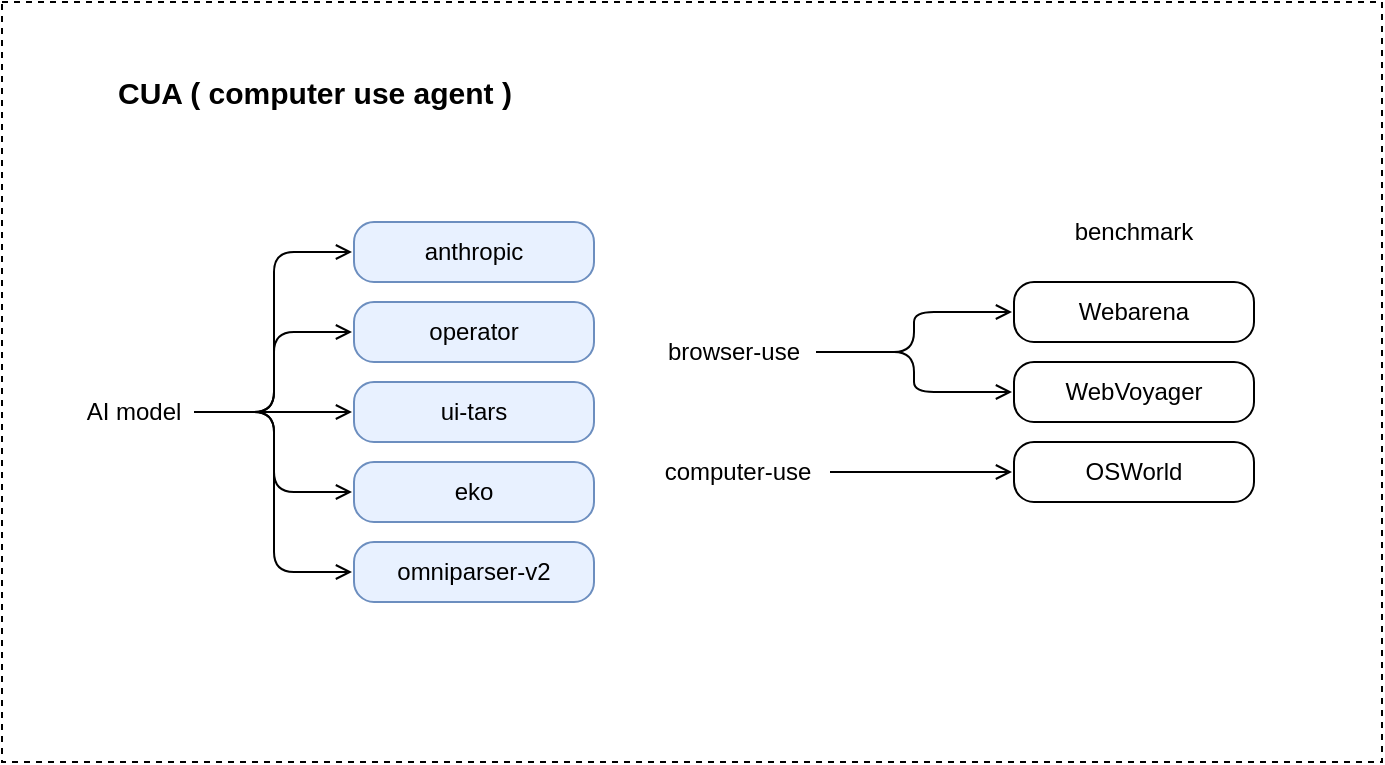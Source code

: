 <mxfile version="26.0.14">
  <diagram name="第 1 页" id="itWa2HLxFMrQTIuCtR0Q">
    <mxGraphModel dx="1242" dy="785" grid="1" gridSize="10" guides="1" tooltips="1" connect="1" arrows="1" fold="1" page="1" pageScale="1" pageWidth="827" pageHeight="1169" math="0" shadow="0">
      <root>
        <mxCell id="0" />
        <mxCell id="1" parent="0" />
        <mxCell id="f6TxtcuEmIEezps3rI4S-1" value="" style="rounded=0;whiteSpace=wrap;html=1;dashed=1;" vertex="1" parent="1">
          <mxGeometry x="414" y="120" width="690" height="380" as="geometry" />
        </mxCell>
        <mxCell id="f6TxtcuEmIEezps3rI4S-11" value="" style="edgeStyle=orthogonalEdgeStyle;rounded=1;orthogonalLoop=1;jettySize=auto;html=1;curved=0;endArrow=open;endFill=0;" edge="1" parent="1" source="f6TxtcuEmIEezps3rI4S-2" target="f6TxtcuEmIEezps3rI4S-10">
          <mxGeometry relative="1" as="geometry" />
        </mxCell>
        <mxCell id="f6TxtcuEmIEezps3rI4S-13" style="edgeStyle=orthogonalEdgeStyle;rounded=1;orthogonalLoop=1;jettySize=auto;html=1;exitX=1;exitY=0.5;exitDx=0;exitDy=0;entryX=0;entryY=0.5;entryDx=0;entryDy=0;curved=0;endArrow=open;endFill=0;" edge="1" parent="1" source="f6TxtcuEmIEezps3rI4S-2" target="f6TxtcuEmIEezps3rI4S-12">
          <mxGeometry relative="1" as="geometry" />
        </mxCell>
        <mxCell id="f6TxtcuEmIEezps3rI4S-2" value="browser-use" style="rounded=1;whiteSpace=wrap;html=1;perimeterSpacing=1;absoluteArcSize=1;strokeColor=none;" vertex="1" parent="1">
          <mxGeometry x="740" y="280" width="80" height="30" as="geometry" />
        </mxCell>
        <mxCell id="f6TxtcuEmIEezps3rI4S-4" value="&lt;div data-docx-has-block-data=&quot;false&quot; data-lark-html-role=&quot;root&quot; data-page-id=&quot;FoqrdbMwvoKmRuxTPTAcZVGbncc&quot;&gt;&lt;div class=&quot;old-record-id-JBEVdbZQPohMMXxsnTOcH60enHJ&quot;&gt;anthropic&lt;/div&gt;&lt;/div&gt;&lt;span class=&quot;lark-record-clipboard&quot; data-lark-record-format=&quot;docx/text&quot; data-lark-record-data=&quot;{&amp;quot;rootId&amp;quot;:&amp;quot;FoqrdbMwvoKmRuxTPTAcZVGbncc&amp;quot;,&amp;quot;text&amp;quot;:{&amp;quot;initialAttributedTexts&amp;quot;:{&amp;quot;text&amp;quot;:{&amp;quot;0&amp;quot;:&amp;quot;anthropic&amp;quot;},&amp;quot;attribs&amp;quot;:{&amp;quot;0&amp;quot;:&amp;quot;*0*1+9&amp;quot;}},&amp;quot;apool&amp;quot;:{&amp;quot;numToAttrib&amp;quot;:{&amp;quot;0&amp;quot;:[&amp;quot;author&amp;quot;,&amp;quot;6871447160731222018&amp;quot;],&amp;quot;1&amp;quot;:[&amp;quot;link-id&amp;quot;,&amp;quot;10315824-9a2c-4ef2-9bec-ecdc504ee82a&amp;quot;]},&amp;quot;nextNum&amp;quot;:2}},&amp;quot;type&amp;quot;:&amp;quot;text&amp;quot;,&amp;quot;referenceRecordMap&amp;quot;:{},&amp;quot;extra&amp;quot;:{&amp;quot;channel&amp;quot;:&amp;quot;saas&amp;quot;,&amp;quot;isEqualBlockSelection&amp;quot;:false,&amp;quot;pasteRandomId&amp;quot;:&amp;quot;208c5f26-a661-4085-acc5-ec5a34d7300a&amp;quot;,&amp;quot;mention_page_title&amp;quot;:{},&amp;quot;external_mention_url&amp;quot;:{}},&amp;quot;isKeepQuoteContainer&amp;quot;:false,&amp;quot;isFromCode&amp;quot;:false,&amp;quot;selection&amp;quot;:[{&amp;quot;id&amp;quot;:76,&amp;quot;type&amp;quot;:&amp;quot;text&amp;quot;,&amp;quot;selection&amp;quot;:{&amp;quot;start&amp;quot;:12,&amp;quot;end&amp;quot;:21},&amp;quot;recordId&amp;quot;:&amp;quot;JBEVdbZQPohMMXxsnTOcH60enHJ&amp;quot;}],&amp;quot;payloadMap&amp;quot;:{},&amp;quot;isCut&amp;quot;:false}&quot;&gt;&lt;/span&gt;" style="rounded=1;whiteSpace=wrap;html=1;perimeterSpacing=1;absoluteArcSize=1;fillColor=#E8F1FF;strokeColor=#6c8ebf;" vertex="1" parent="1">
          <mxGeometry x="590" y="230" width="120" height="30" as="geometry" />
        </mxCell>
        <mxCell id="f6TxtcuEmIEezps3rI4S-5" value="&lt;div data-docx-has-block-data=&quot;false&quot; data-lark-html-role=&quot;root&quot; data-page-id=&quot;FoqrdbMwvoKmRuxTPTAcZVGbncc&quot;&gt;&lt;div class=&quot;old-record-id-JBEVdbZQPohMMXxsnTOcH60enHJ&quot;&gt;operator&lt;/div&gt;&lt;/div&gt;&lt;span class=&quot;lark-record-clipboard&quot; data-lark-record-format=&quot;docx/text&quot; data-lark-record-data=&quot;{&amp;quot;rootId&amp;quot;:&amp;quot;FoqrdbMwvoKmRuxTPTAcZVGbncc&amp;quot;,&amp;quot;text&amp;quot;:{&amp;quot;initialAttributedTexts&amp;quot;:{&amp;quot;text&amp;quot;:{&amp;quot;0&amp;quot;:&amp;quot;anthropic&amp;quot;},&amp;quot;attribs&amp;quot;:{&amp;quot;0&amp;quot;:&amp;quot;*0*1+9&amp;quot;}},&amp;quot;apool&amp;quot;:{&amp;quot;numToAttrib&amp;quot;:{&amp;quot;0&amp;quot;:[&amp;quot;author&amp;quot;,&amp;quot;6871447160731222018&amp;quot;],&amp;quot;1&amp;quot;:[&amp;quot;link-id&amp;quot;,&amp;quot;10315824-9a2c-4ef2-9bec-ecdc504ee82a&amp;quot;]},&amp;quot;nextNum&amp;quot;:2}},&amp;quot;type&amp;quot;:&amp;quot;text&amp;quot;,&amp;quot;referenceRecordMap&amp;quot;:{},&amp;quot;extra&amp;quot;:{&amp;quot;channel&amp;quot;:&amp;quot;saas&amp;quot;,&amp;quot;isEqualBlockSelection&amp;quot;:false,&amp;quot;pasteRandomId&amp;quot;:&amp;quot;208c5f26-a661-4085-acc5-ec5a34d7300a&amp;quot;,&amp;quot;mention_page_title&amp;quot;:{},&amp;quot;external_mention_url&amp;quot;:{}},&amp;quot;isKeepQuoteContainer&amp;quot;:false,&amp;quot;isFromCode&amp;quot;:false,&amp;quot;selection&amp;quot;:[{&amp;quot;id&amp;quot;:76,&amp;quot;type&amp;quot;:&amp;quot;text&amp;quot;,&amp;quot;selection&amp;quot;:{&amp;quot;start&amp;quot;:12,&amp;quot;end&amp;quot;:21},&amp;quot;recordId&amp;quot;:&amp;quot;JBEVdbZQPohMMXxsnTOcH60enHJ&amp;quot;}],&amp;quot;payloadMap&amp;quot;:{},&amp;quot;isCut&amp;quot;:false}&quot;&gt;&lt;/span&gt;" style="rounded=1;whiteSpace=wrap;html=1;perimeterSpacing=1;absoluteArcSize=1;fillColor=#E8F1FF;strokeColor=#6c8ebf;" vertex="1" parent="1">
          <mxGeometry x="590" y="270" width="120" height="30" as="geometry" />
        </mxCell>
        <mxCell id="f6TxtcuEmIEezps3rI4S-6" value="&lt;div data-docx-has-block-data=&quot;false&quot; data-lark-html-role=&quot;root&quot; data-page-id=&quot;FoqrdbMwvoKmRuxTPTAcZVGbncc&quot;&gt;&lt;div class=&quot;old-record-id-JBEVdbZQPohMMXxsnTOcH60enHJ&quot;&gt;ui-tars&lt;/div&gt;&lt;/div&gt;&lt;span class=&quot;lark-record-clipboard&quot; data-lark-record-format=&quot;docx/text&quot; data-lark-record-data=&quot;{&amp;quot;rootId&amp;quot;:&amp;quot;FoqrdbMwvoKmRuxTPTAcZVGbncc&amp;quot;,&amp;quot;text&amp;quot;:{&amp;quot;initialAttributedTexts&amp;quot;:{&amp;quot;text&amp;quot;:{&amp;quot;0&amp;quot;:&amp;quot;anthropic&amp;quot;},&amp;quot;attribs&amp;quot;:{&amp;quot;0&amp;quot;:&amp;quot;*0*1+9&amp;quot;}},&amp;quot;apool&amp;quot;:{&amp;quot;numToAttrib&amp;quot;:{&amp;quot;0&amp;quot;:[&amp;quot;author&amp;quot;,&amp;quot;6871447160731222018&amp;quot;],&amp;quot;1&amp;quot;:[&amp;quot;link-id&amp;quot;,&amp;quot;10315824-9a2c-4ef2-9bec-ecdc504ee82a&amp;quot;]},&amp;quot;nextNum&amp;quot;:2}},&amp;quot;type&amp;quot;:&amp;quot;text&amp;quot;,&amp;quot;referenceRecordMap&amp;quot;:{},&amp;quot;extra&amp;quot;:{&amp;quot;channel&amp;quot;:&amp;quot;saas&amp;quot;,&amp;quot;isEqualBlockSelection&amp;quot;:false,&amp;quot;pasteRandomId&amp;quot;:&amp;quot;208c5f26-a661-4085-acc5-ec5a34d7300a&amp;quot;,&amp;quot;mention_page_title&amp;quot;:{},&amp;quot;external_mention_url&amp;quot;:{}},&amp;quot;isKeepQuoteContainer&amp;quot;:false,&amp;quot;isFromCode&amp;quot;:false,&amp;quot;selection&amp;quot;:[{&amp;quot;id&amp;quot;:76,&amp;quot;type&amp;quot;:&amp;quot;text&amp;quot;,&amp;quot;selection&amp;quot;:{&amp;quot;start&amp;quot;:12,&amp;quot;end&amp;quot;:21},&amp;quot;recordId&amp;quot;:&amp;quot;JBEVdbZQPohMMXxsnTOcH60enHJ&amp;quot;}],&amp;quot;payloadMap&amp;quot;:{},&amp;quot;isCut&amp;quot;:false}&quot;&gt;&lt;/span&gt;" style="rounded=1;whiteSpace=wrap;html=1;perimeterSpacing=1;absoluteArcSize=1;fillColor=#E8F1FF;strokeColor=#6c8ebf;" vertex="1" parent="1">
          <mxGeometry x="590" y="310" width="120" height="30" as="geometry" />
        </mxCell>
        <mxCell id="f6TxtcuEmIEezps3rI4S-7" value="&lt;div data-docx-has-block-data=&quot;false&quot; data-lark-html-role=&quot;root&quot; data-page-id=&quot;FoqrdbMwvoKmRuxTPTAcZVGbncc&quot;&gt;&lt;div class=&quot;old-record-id-JBEVdbZQPohMMXxsnTOcH60enHJ&quot;&gt;eko&lt;/div&gt;&lt;/div&gt;&lt;span class=&quot;lark-record-clipboard&quot; data-lark-record-format=&quot;docx/text&quot; data-lark-record-data=&quot;{&amp;quot;rootId&amp;quot;:&amp;quot;FoqrdbMwvoKmRuxTPTAcZVGbncc&amp;quot;,&amp;quot;text&amp;quot;:{&amp;quot;initialAttributedTexts&amp;quot;:{&amp;quot;text&amp;quot;:{&amp;quot;0&amp;quot;:&amp;quot;anthropic&amp;quot;},&amp;quot;attribs&amp;quot;:{&amp;quot;0&amp;quot;:&amp;quot;*0*1+9&amp;quot;}},&amp;quot;apool&amp;quot;:{&amp;quot;numToAttrib&amp;quot;:{&amp;quot;0&amp;quot;:[&amp;quot;author&amp;quot;,&amp;quot;6871447160731222018&amp;quot;],&amp;quot;1&amp;quot;:[&amp;quot;link-id&amp;quot;,&amp;quot;10315824-9a2c-4ef2-9bec-ecdc504ee82a&amp;quot;]},&amp;quot;nextNum&amp;quot;:2}},&amp;quot;type&amp;quot;:&amp;quot;text&amp;quot;,&amp;quot;referenceRecordMap&amp;quot;:{},&amp;quot;extra&amp;quot;:{&amp;quot;channel&amp;quot;:&amp;quot;saas&amp;quot;,&amp;quot;isEqualBlockSelection&amp;quot;:false,&amp;quot;pasteRandomId&amp;quot;:&amp;quot;208c5f26-a661-4085-acc5-ec5a34d7300a&amp;quot;,&amp;quot;mention_page_title&amp;quot;:{},&amp;quot;external_mention_url&amp;quot;:{}},&amp;quot;isKeepQuoteContainer&amp;quot;:false,&amp;quot;isFromCode&amp;quot;:false,&amp;quot;selection&amp;quot;:[{&amp;quot;id&amp;quot;:76,&amp;quot;type&amp;quot;:&amp;quot;text&amp;quot;,&amp;quot;selection&amp;quot;:{&amp;quot;start&amp;quot;:12,&amp;quot;end&amp;quot;:21},&amp;quot;recordId&amp;quot;:&amp;quot;JBEVdbZQPohMMXxsnTOcH60enHJ&amp;quot;}],&amp;quot;payloadMap&amp;quot;:{},&amp;quot;isCut&amp;quot;:false}&quot;&gt;&lt;/span&gt;" style="rounded=1;whiteSpace=wrap;html=1;perimeterSpacing=1;absoluteArcSize=1;fillColor=#E8F1FF;strokeColor=#6c8ebf;" vertex="1" parent="1">
          <mxGeometry x="590" y="350" width="120" height="30" as="geometry" />
        </mxCell>
        <mxCell id="f6TxtcuEmIEezps3rI4S-10" value="&lt;div data-docx-has-block-data=&quot;false&quot; data-lark-html-role=&quot;root&quot; data-page-id=&quot;FoqrdbMwvoKmRuxTPTAcZVGbncc&quot;&gt;&lt;div class=&quot;old-record-id-YXLDdxerqoWDXWxZMH1cbyrBnBg&quot;&gt;Webarena&lt;/div&gt;&lt;/div&gt;&lt;span class=&quot;lark-record-clipboard&quot; data-lark-record-format=&quot;docx/text&quot; data-lark-record-data=&quot;{&amp;quot;rootId&amp;quot;:&amp;quot;FoqrdbMwvoKmRuxTPTAcZVGbncc&amp;quot;,&amp;quot;text&amp;quot;:{&amp;quot;initialAttributedTexts&amp;quot;:{&amp;quot;text&amp;quot;:{&amp;quot;0&amp;quot;:&amp;quot;Webarena&amp;quot;},&amp;quot;attribs&amp;quot;:{&amp;quot;0&amp;quot;:&amp;quot;*0+8&amp;quot;}},&amp;quot;apool&amp;quot;:{&amp;quot;numToAttrib&amp;quot;:{&amp;quot;0&amp;quot;:[&amp;quot;author&amp;quot;,&amp;quot;6871447160731222018&amp;quot;]},&amp;quot;nextNum&amp;quot;:1}},&amp;quot;type&amp;quot;:&amp;quot;text&amp;quot;,&amp;quot;referenceRecordMap&amp;quot;:{},&amp;quot;extra&amp;quot;:{&amp;quot;channel&amp;quot;:&amp;quot;saas&amp;quot;,&amp;quot;isEqualBlockSelection&amp;quot;:false,&amp;quot;pasteRandomId&amp;quot;:&amp;quot;9d85a07a-6e18-40ab-9c8a-803ea1c17a1c&amp;quot;,&amp;quot;mention_page_title&amp;quot;:{},&amp;quot;external_mention_url&amp;quot;:{}},&amp;quot;isKeepQuoteContainer&amp;quot;:false,&amp;quot;isFromCode&amp;quot;:false,&amp;quot;selection&amp;quot;:[{&amp;quot;id&amp;quot;:72,&amp;quot;type&amp;quot;:&amp;quot;text&amp;quot;,&amp;quot;selection&amp;quot;:{&amp;quot;start&amp;quot;:0,&amp;quot;end&amp;quot;:8},&amp;quot;recordId&amp;quot;:&amp;quot;YXLDdxerqoWDXWxZMH1cbyrBnBg&amp;quot;}],&amp;quot;payloadMap&amp;quot;:{},&amp;quot;isCut&amp;quot;:false}&quot;&gt;&lt;/span&gt;" style="rounded=1;whiteSpace=wrap;html=1;perimeterSpacing=1;absoluteArcSize=1;" vertex="1" parent="1">
          <mxGeometry x="920" y="260" width="120" height="30" as="geometry" />
        </mxCell>
        <mxCell id="f6TxtcuEmIEezps3rI4S-12" value="&lt;div data-docx-has-block-data=&quot;false&quot; data-lark-html-role=&quot;root&quot; data-page-id=&quot;FoqrdbMwvoKmRuxTPTAcZVGbncc&quot;&gt;&lt;div class=&quot;old-record-id-YXLDdxerqoWDXWxZMH1cbyrBnBg&quot;&gt;&lt;div data-docx-has-block-data=&quot;false&quot; data-lark-html-role=&quot;root&quot; data-page-id=&quot;FoqrdbMwvoKmRuxTPTAcZVGbncc&quot;&gt;&lt;div class=&quot;old-record-id-CxIwdsjBlozMJTxzVqyc23xznPg&quot;&gt;WebVoyager&lt;/div&gt;&lt;/div&gt;&lt;span class=&quot;lark-record-clipboard&quot; data-lark-record-format=&quot;docx/text&quot; data-lark-record-data=&quot;{&amp;quot;rootId&amp;quot;:&amp;quot;FoqrdbMwvoKmRuxTPTAcZVGbncc&amp;quot;,&amp;quot;text&amp;quot;:{&amp;quot;initialAttributedTexts&amp;quot;:{&amp;quot;text&amp;quot;:{&amp;quot;0&amp;quot;:&amp;quot;WebVoyager&amp;quot;},&amp;quot;attribs&amp;quot;:{&amp;quot;0&amp;quot;:&amp;quot;*0+a&amp;quot;}},&amp;quot;apool&amp;quot;:{&amp;quot;numToAttrib&amp;quot;:{&amp;quot;0&amp;quot;:[&amp;quot;author&amp;quot;,&amp;quot;6871447160731222018&amp;quot;]},&amp;quot;nextNum&amp;quot;:1}},&amp;quot;type&amp;quot;:&amp;quot;text&amp;quot;,&amp;quot;referenceRecordMap&amp;quot;:{},&amp;quot;extra&amp;quot;:{&amp;quot;channel&amp;quot;:&amp;quot;saas&amp;quot;,&amp;quot;isEqualBlockSelection&amp;quot;:false,&amp;quot;pasteRandomId&amp;quot;:&amp;quot;51d296b9-5641-4c32-b07f-b8e84cfe0941&amp;quot;,&amp;quot;mention_page_title&amp;quot;:{},&amp;quot;external_mention_url&amp;quot;:{}},&amp;quot;isKeepQuoteContainer&amp;quot;:false,&amp;quot;isFromCode&amp;quot;:false,&amp;quot;selection&amp;quot;:[{&amp;quot;id&amp;quot;:73,&amp;quot;type&amp;quot;:&amp;quot;text&amp;quot;,&amp;quot;selection&amp;quot;:{&amp;quot;start&amp;quot;:0,&amp;quot;end&amp;quot;:10},&amp;quot;recordId&amp;quot;:&amp;quot;CxIwdsjBlozMJTxzVqyc23xznPg&amp;quot;}],&amp;quot;payloadMap&amp;quot;:{},&amp;quot;isCut&amp;quot;:false}&quot;&gt;&lt;/span&gt;&lt;/div&gt;&lt;/div&gt;&lt;span class=&quot;lark-record-clipboard&quot; data-lark-record-format=&quot;docx/text&quot; data-lark-record-data=&quot;{&amp;quot;rootId&amp;quot;:&amp;quot;FoqrdbMwvoKmRuxTPTAcZVGbncc&amp;quot;,&amp;quot;text&amp;quot;:{&amp;quot;initialAttributedTexts&amp;quot;:{&amp;quot;text&amp;quot;:{&amp;quot;0&amp;quot;:&amp;quot;Webarena&amp;quot;},&amp;quot;attribs&amp;quot;:{&amp;quot;0&amp;quot;:&amp;quot;*0+8&amp;quot;}},&amp;quot;apool&amp;quot;:{&amp;quot;numToAttrib&amp;quot;:{&amp;quot;0&amp;quot;:[&amp;quot;author&amp;quot;,&amp;quot;6871447160731222018&amp;quot;]},&amp;quot;nextNum&amp;quot;:1}},&amp;quot;type&amp;quot;:&amp;quot;text&amp;quot;,&amp;quot;referenceRecordMap&amp;quot;:{},&amp;quot;extra&amp;quot;:{&amp;quot;channel&amp;quot;:&amp;quot;saas&amp;quot;,&amp;quot;isEqualBlockSelection&amp;quot;:false,&amp;quot;pasteRandomId&amp;quot;:&amp;quot;9d85a07a-6e18-40ab-9c8a-803ea1c17a1c&amp;quot;,&amp;quot;mention_page_title&amp;quot;:{},&amp;quot;external_mention_url&amp;quot;:{}},&amp;quot;isKeepQuoteContainer&amp;quot;:false,&amp;quot;isFromCode&amp;quot;:false,&amp;quot;selection&amp;quot;:[{&amp;quot;id&amp;quot;:72,&amp;quot;type&amp;quot;:&amp;quot;text&amp;quot;,&amp;quot;selection&amp;quot;:{&amp;quot;start&amp;quot;:0,&amp;quot;end&amp;quot;:8},&amp;quot;recordId&amp;quot;:&amp;quot;YXLDdxerqoWDXWxZMH1cbyrBnBg&amp;quot;}],&amp;quot;payloadMap&amp;quot;:{},&amp;quot;isCut&amp;quot;:false}&quot;&gt;&lt;/span&gt;" style="rounded=1;whiteSpace=wrap;html=1;perimeterSpacing=1;absoluteArcSize=1;" vertex="1" parent="1">
          <mxGeometry x="920" y="300" width="120" height="30" as="geometry" />
        </mxCell>
        <mxCell id="f6TxtcuEmIEezps3rI4S-16" style="edgeStyle=orthogonalEdgeStyle;rounded=0;orthogonalLoop=1;jettySize=auto;html=1;exitX=1;exitY=0.5;exitDx=0;exitDy=0;endArrow=open;endFill=0;" edge="1" parent="1" source="f6TxtcuEmIEezps3rI4S-14" target="f6TxtcuEmIEezps3rI4S-15">
          <mxGeometry relative="1" as="geometry" />
        </mxCell>
        <mxCell id="f6TxtcuEmIEezps3rI4S-14" value="computer-use" style="rounded=1;whiteSpace=wrap;html=1;perimeterSpacing=1;absoluteArcSize=1;strokeColor=none;" vertex="1" parent="1">
          <mxGeometry x="737" y="340" width="90" height="30" as="geometry" />
        </mxCell>
        <mxCell id="f6TxtcuEmIEezps3rI4S-15" value="&lt;div data-docx-has-block-data=&quot;false&quot; data-lark-html-role=&quot;root&quot; data-page-id=&quot;FoqrdbMwvoKmRuxTPTAcZVGbncc&quot;&gt;&lt;div class=&quot;old-record-id-YXLDdxerqoWDXWxZMH1cbyrBnBg&quot;&gt;OSWorld&lt;/div&gt;&lt;/div&gt;&lt;span class=&quot;lark-record-clipboard&quot; data-lark-record-format=&quot;docx/text&quot; data-lark-record-data=&quot;{&amp;quot;rootId&amp;quot;:&amp;quot;FoqrdbMwvoKmRuxTPTAcZVGbncc&amp;quot;,&amp;quot;text&amp;quot;:{&amp;quot;initialAttributedTexts&amp;quot;:{&amp;quot;text&amp;quot;:{&amp;quot;0&amp;quot;:&amp;quot;Webarena&amp;quot;},&amp;quot;attribs&amp;quot;:{&amp;quot;0&amp;quot;:&amp;quot;*0+8&amp;quot;}},&amp;quot;apool&amp;quot;:{&amp;quot;numToAttrib&amp;quot;:{&amp;quot;0&amp;quot;:[&amp;quot;author&amp;quot;,&amp;quot;6871447160731222018&amp;quot;]},&amp;quot;nextNum&amp;quot;:1}},&amp;quot;type&amp;quot;:&amp;quot;text&amp;quot;,&amp;quot;referenceRecordMap&amp;quot;:{},&amp;quot;extra&amp;quot;:{&amp;quot;channel&amp;quot;:&amp;quot;saas&amp;quot;,&amp;quot;isEqualBlockSelection&amp;quot;:false,&amp;quot;pasteRandomId&amp;quot;:&amp;quot;9d85a07a-6e18-40ab-9c8a-803ea1c17a1c&amp;quot;,&amp;quot;mention_page_title&amp;quot;:{},&amp;quot;external_mention_url&amp;quot;:{}},&amp;quot;isKeepQuoteContainer&amp;quot;:false,&amp;quot;isFromCode&amp;quot;:false,&amp;quot;selection&amp;quot;:[{&amp;quot;id&amp;quot;:72,&amp;quot;type&amp;quot;:&amp;quot;text&amp;quot;,&amp;quot;selection&amp;quot;:{&amp;quot;start&amp;quot;:0,&amp;quot;end&amp;quot;:8},&amp;quot;recordId&amp;quot;:&amp;quot;YXLDdxerqoWDXWxZMH1cbyrBnBg&amp;quot;}],&amp;quot;payloadMap&amp;quot;:{},&amp;quot;isCut&amp;quot;:false}&quot;&gt;&lt;/span&gt;" style="rounded=1;whiteSpace=wrap;html=1;perimeterSpacing=1;absoluteArcSize=1;" vertex="1" parent="1">
          <mxGeometry x="920" y="340" width="120" height="30" as="geometry" />
        </mxCell>
        <mxCell id="f6TxtcuEmIEezps3rI4S-17" value="&lt;div data-docx-has-block-data=&quot;false&quot; data-lark-html-role=&quot;root&quot; data-page-id=&quot;FoqrdbMwvoKmRuxTPTAcZVGbncc&quot;&gt;&lt;div class=&quot;old-record-id-JBEVdbZQPohMMXxsnTOcH60enHJ&quot;&gt;omniparser-v2&lt;/div&gt;&lt;/div&gt;&lt;span class=&quot;lark-record-clipboard&quot; data-lark-record-format=&quot;docx/text&quot; data-lark-record-data=&quot;{&amp;quot;rootId&amp;quot;:&amp;quot;FoqrdbMwvoKmRuxTPTAcZVGbncc&amp;quot;,&amp;quot;text&amp;quot;:{&amp;quot;initialAttributedTexts&amp;quot;:{&amp;quot;text&amp;quot;:{&amp;quot;0&amp;quot;:&amp;quot;anthropic&amp;quot;},&amp;quot;attribs&amp;quot;:{&amp;quot;0&amp;quot;:&amp;quot;*0*1+9&amp;quot;}},&amp;quot;apool&amp;quot;:{&amp;quot;numToAttrib&amp;quot;:{&amp;quot;0&amp;quot;:[&amp;quot;author&amp;quot;,&amp;quot;6871447160731222018&amp;quot;],&amp;quot;1&amp;quot;:[&amp;quot;link-id&amp;quot;,&amp;quot;10315824-9a2c-4ef2-9bec-ecdc504ee82a&amp;quot;]},&amp;quot;nextNum&amp;quot;:2}},&amp;quot;type&amp;quot;:&amp;quot;text&amp;quot;,&amp;quot;referenceRecordMap&amp;quot;:{},&amp;quot;extra&amp;quot;:{&amp;quot;channel&amp;quot;:&amp;quot;saas&amp;quot;,&amp;quot;isEqualBlockSelection&amp;quot;:false,&amp;quot;pasteRandomId&amp;quot;:&amp;quot;208c5f26-a661-4085-acc5-ec5a34d7300a&amp;quot;,&amp;quot;mention_page_title&amp;quot;:{},&amp;quot;external_mention_url&amp;quot;:{}},&amp;quot;isKeepQuoteContainer&amp;quot;:false,&amp;quot;isFromCode&amp;quot;:false,&amp;quot;selection&amp;quot;:[{&amp;quot;id&amp;quot;:76,&amp;quot;type&amp;quot;:&amp;quot;text&amp;quot;,&amp;quot;selection&amp;quot;:{&amp;quot;start&amp;quot;:12,&amp;quot;end&amp;quot;:21},&amp;quot;recordId&amp;quot;:&amp;quot;JBEVdbZQPohMMXxsnTOcH60enHJ&amp;quot;}],&amp;quot;payloadMap&amp;quot;:{},&amp;quot;isCut&amp;quot;:false}&quot;&gt;&lt;/span&gt;" style="rounded=1;whiteSpace=wrap;html=1;perimeterSpacing=1;absoluteArcSize=1;fillColor=#E8F1FF;strokeColor=#6c8ebf;" vertex="1" parent="1">
          <mxGeometry x="590" y="390" width="120" height="30" as="geometry" />
        </mxCell>
        <mxCell id="f6TxtcuEmIEezps3rI4S-18" value="CUA ( computer use agent )" style="text;html=1;align=left;verticalAlign=middle;whiteSpace=wrap;rounded=0;fontStyle=1;fontSize=15;" vertex="1" parent="1">
          <mxGeometry x="470" y="150" width="220" height="30" as="geometry" />
        </mxCell>
        <mxCell id="f6TxtcuEmIEezps3rI4S-19" value="benchmark" style="text;html=1;align=center;verticalAlign=middle;whiteSpace=wrap;rounded=0;" vertex="1" parent="1">
          <mxGeometry x="950" y="220" width="60" height="30" as="geometry" />
        </mxCell>
        <mxCell id="f6TxtcuEmIEezps3rI4S-21" style="edgeStyle=orthogonalEdgeStyle;rounded=1;orthogonalLoop=1;jettySize=auto;html=1;exitX=1;exitY=0.5;exitDx=0;exitDy=0;entryX=0;entryY=0.5;entryDx=0;entryDy=0;curved=0;endArrow=open;endFill=0;" edge="1" parent="1" source="f6TxtcuEmIEezps3rI4S-20" target="f6TxtcuEmIEezps3rI4S-4">
          <mxGeometry relative="1" as="geometry" />
        </mxCell>
        <mxCell id="f6TxtcuEmIEezps3rI4S-22" style="edgeStyle=orthogonalEdgeStyle;rounded=1;orthogonalLoop=1;jettySize=auto;html=1;exitX=1;exitY=0.5;exitDx=0;exitDy=0;entryX=0;entryY=0.5;entryDx=0;entryDy=0;curved=0;endArrow=open;endFill=0;" edge="1" parent="1" source="f6TxtcuEmIEezps3rI4S-20" target="f6TxtcuEmIEezps3rI4S-5">
          <mxGeometry relative="1" as="geometry" />
        </mxCell>
        <mxCell id="f6TxtcuEmIEezps3rI4S-23" style="edgeStyle=orthogonalEdgeStyle;rounded=1;orthogonalLoop=1;jettySize=auto;html=1;exitX=1;exitY=0.5;exitDx=0;exitDy=0;entryX=0;entryY=0.5;entryDx=0;entryDy=0;curved=0;endArrow=open;endFill=0;" edge="1" parent="1" source="f6TxtcuEmIEezps3rI4S-20" target="f6TxtcuEmIEezps3rI4S-6">
          <mxGeometry relative="1" as="geometry" />
        </mxCell>
        <mxCell id="f6TxtcuEmIEezps3rI4S-24" style="edgeStyle=orthogonalEdgeStyle;rounded=1;orthogonalLoop=1;jettySize=auto;html=1;exitX=1;exitY=0.5;exitDx=0;exitDy=0;entryX=0;entryY=0.5;entryDx=0;entryDy=0;curved=0;endArrow=open;endFill=0;" edge="1" parent="1" source="f6TxtcuEmIEezps3rI4S-20" target="f6TxtcuEmIEezps3rI4S-7">
          <mxGeometry relative="1" as="geometry" />
        </mxCell>
        <mxCell id="f6TxtcuEmIEezps3rI4S-25" style="edgeStyle=orthogonalEdgeStyle;rounded=1;orthogonalLoop=1;jettySize=auto;html=1;exitX=1;exitY=0.5;exitDx=0;exitDy=0;entryX=0;entryY=0.5;entryDx=0;entryDy=0;curved=0;endArrow=open;endFill=0;" edge="1" parent="1" source="f6TxtcuEmIEezps3rI4S-20" target="f6TxtcuEmIEezps3rI4S-17">
          <mxGeometry relative="1" as="geometry" />
        </mxCell>
        <mxCell id="f6TxtcuEmIEezps3rI4S-20" value="AI model" style="text;html=1;align=center;verticalAlign=middle;whiteSpace=wrap;rounded=0;" vertex="1" parent="1">
          <mxGeometry x="450" y="310" width="60" height="30" as="geometry" />
        </mxCell>
      </root>
    </mxGraphModel>
  </diagram>
</mxfile>
